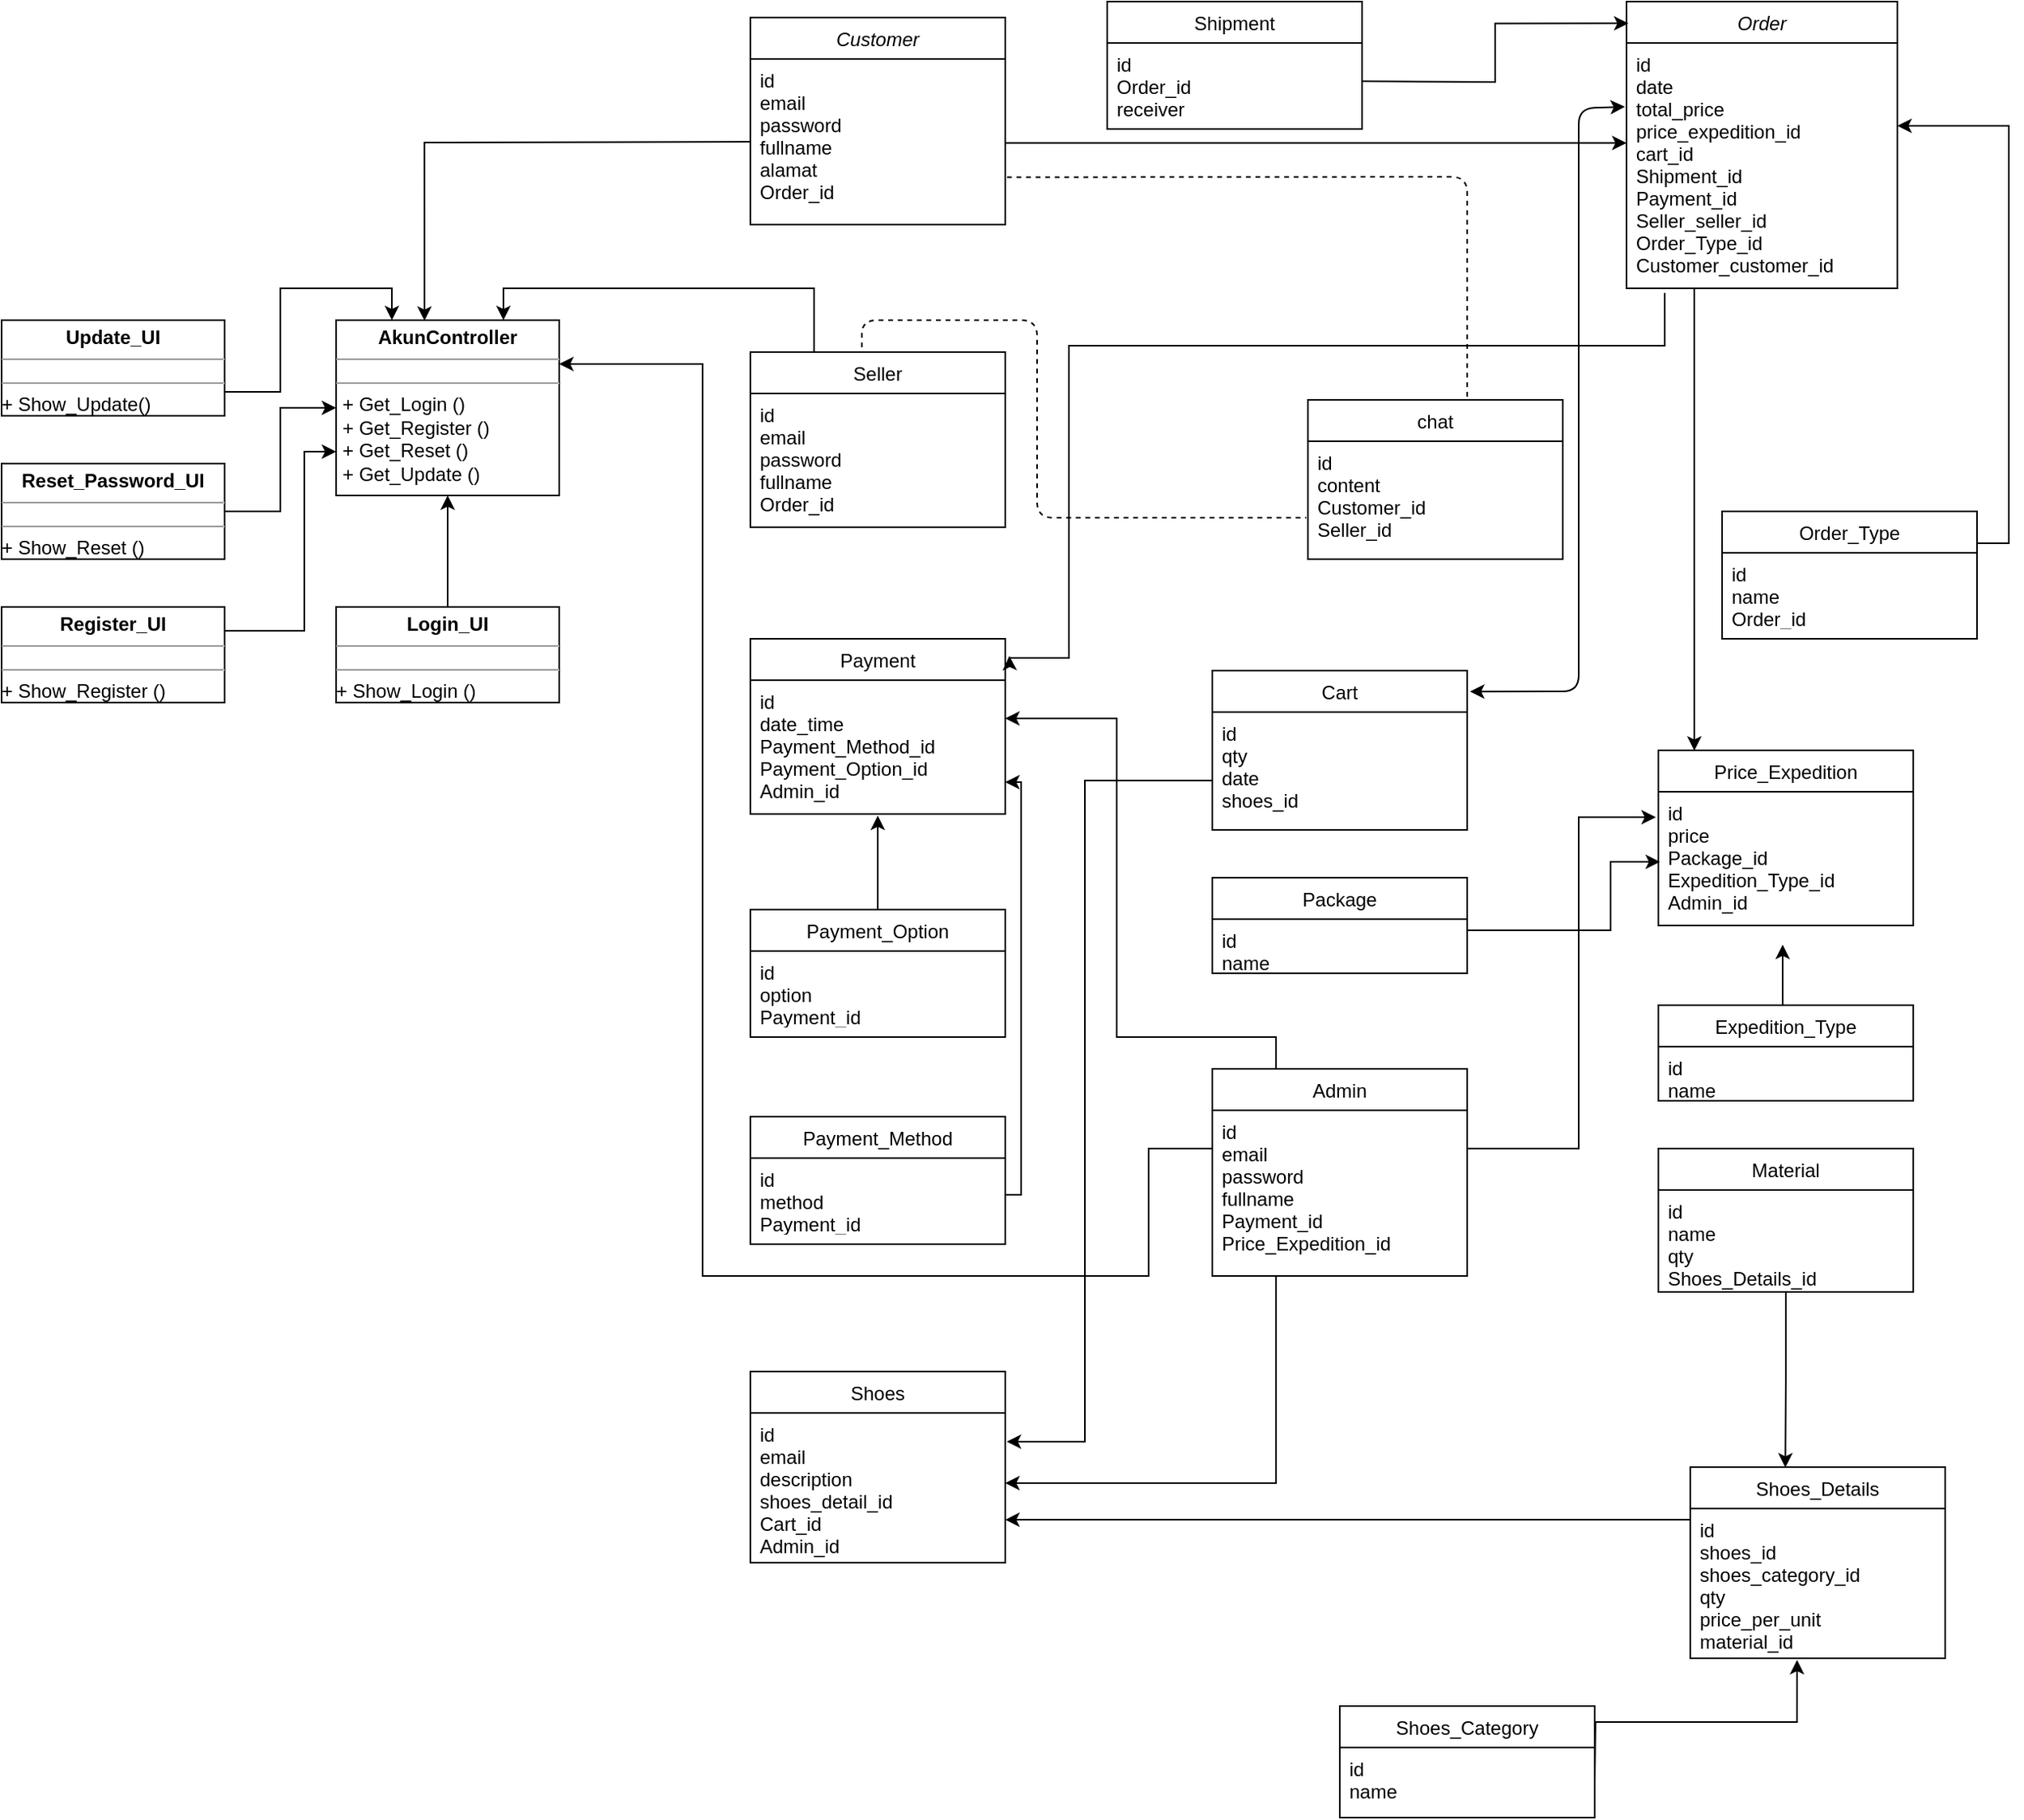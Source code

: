 <mxfile version="14.6.9" type="github">
  <diagram id="C5RBs43oDa-KdzZeNtuy" name="Page-1">
    <mxGraphModel dx="1524" dy="928" grid="1" gridSize="10" guides="1" tooltips="1" connect="1" arrows="1" fold="1" page="1" pageScale="1" pageWidth="827" pageHeight="1169" math="0" shadow="0">
      <root>
        <mxCell id="WIyWlLk6GJQsqaUBKTNV-0" />
        <mxCell id="WIyWlLk6GJQsqaUBKTNV-1" parent="WIyWlLk6GJQsqaUBKTNV-0" />
        <mxCell id="zkfFHV4jXpPFQw0GAbJ--0" value="Customer" style="swimlane;fontStyle=2;align=center;verticalAlign=top;childLayout=stackLayout;horizontal=1;startSize=26;horizontalStack=0;resizeParent=1;resizeLast=0;collapsible=1;marginBottom=0;rounded=0;shadow=0;strokeWidth=1;" parent="WIyWlLk6GJQsqaUBKTNV-1" vertex="1">
          <mxGeometry x="30" y="30" width="160" height="130" as="geometry">
            <mxRectangle x="220" y="120" width="160" height="26" as="alternateBounds" />
          </mxGeometry>
        </mxCell>
        <mxCell id="zkfFHV4jXpPFQw0GAbJ--1" value="id&#xa;email&#xa;password&#xa;fullname&#xa;alamat&#xa;Order_id" style="text;align=left;verticalAlign=top;spacingLeft=4;spacingRight=4;overflow=hidden;rotatable=0;points=[[0,0.5],[1,0.5]];portConstraint=eastwest;" parent="zkfFHV4jXpPFQw0GAbJ--0" vertex="1">
          <mxGeometry y="26" width="160" height="104" as="geometry" />
        </mxCell>
        <mxCell id="1R2MW2SFfJuGXuN4urj5-190" style="edgeStyle=orthogonalEdgeStyle;rounded=0;orthogonalLoop=1;jettySize=auto;html=1;exitX=0.25;exitY=0;exitDx=0;exitDy=0;entryX=0.75;entryY=0;entryDx=0;entryDy=0;" parent="WIyWlLk6GJQsqaUBKTNV-1" source="zkfFHV4jXpPFQw0GAbJ--6" target="1R2MW2SFfJuGXuN4urj5-183" edge="1">
          <mxGeometry relative="1" as="geometry" />
        </mxCell>
        <mxCell id="zkfFHV4jXpPFQw0GAbJ--6" value="Seller" style="swimlane;fontStyle=0;align=center;verticalAlign=top;childLayout=stackLayout;horizontal=1;startSize=26;horizontalStack=0;resizeParent=1;resizeLast=0;collapsible=1;marginBottom=0;rounded=0;shadow=0;strokeWidth=1;" parent="WIyWlLk6GJQsqaUBKTNV-1" vertex="1">
          <mxGeometry x="30" y="240" width="160" height="110" as="geometry">
            <mxRectangle x="30" y="240" width="160" height="26" as="alternateBounds" />
          </mxGeometry>
        </mxCell>
        <mxCell id="zkfFHV4jXpPFQw0GAbJ--7" value="id&#xa;email&#xa;password&#xa;fullname&#xa;Order_id" style="text;align=left;verticalAlign=top;spacingLeft=4;spacingRight=4;overflow=hidden;rotatable=0;points=[[0,0.5],[1,0.5]];portConstraint=eastwest;" parent="zkfFHV4jXpPFQw0GAbJ--6" vertex="1">
          <mxGeometry y="26" width="160" height="84" as="geometry" />
        </mxCell>
        <mxCell id="zkfFHV4jXpPFQw0GAbJ--13" value="chat" style="swimlane;fontStyle=0;align=center;verticalAlign=top;childLayout=stackLayout;horizontal=1;startSize=26;horizontalStack=0;resizeParent=1;resizeLast=0;collapsible=1;marginBottom=0;rounded=0;shadow=0;strokeWidth=1;" parent="WIyWlLk6GJQsqaUBKTNV-1" vertex="1">
          <mxGeometry x="380" y="270" width="160" height="100" as="geometry">
            <mxRectangle x="340" y="380" width="170" height="26" as="alternateBounds" />
          </mxGeometry>
        </mxCell>
        <mxCell id="zkfFHV4jXpPFQw0GAbJ--14" value="id&#xa;content&#xa;Customer_id&#xa;Seller_id" style="text;align=left;verticalAlign=top;spacingLeft=4;spacingRight=4;overflow=hidden;rotatable=0;points=[[0,0.5],[1,0.5]];portConstraint=eastwest;" parent="zkfFHV4jXpPFQw0GAbJ--13" vertex="1">
          <mxGeometry y="26" width="160" height="64" as="geometry" />
        </mxCell>
        <mxCell id="1R2MW2SFfJuGXuN4urj5-200" style="edgeStyle=orthogonalEdgeStyle;rounded=0;orthogonalLoop=1;jettySize=auto;html=1;exitX=0.25;exitY=1;exitDx=0;exitDy=0;entryX=0.141;entryY=0.002;entryDx=0;entryDy=0;entryPerimeter=0;" parent="WIyWlLk6GJQsqaUBKTNV-1" source="1R2MW2SFfJuGXuN4urj5-7" target="1R2MW2SFfJuGXuN4urj5-38" edge="1">
          <mxGeometry relative="1" as="geometry" />
        </mxCell>
        <mxCell id="1R2MW2SFfJuGXuN4urj5-7" value="Order" style="swimlane;fontStyle=2;align=center;verticalAlign=top;childLayout=stackLayout;horizontal=1;startSize=26;horizontalStack=0;resizeParent=1;resizeLast=0;collapsible=1;marginBottom=0;rounded=0;shadow=0;strokeWidth=1;" parent="WIyWlLk6GJQsqaUBKTNV-1" vertex="1">
          <mxGeometry x="580" y="20" width="170" height="180" as="geometry">
            <mxRectangle x="220" y="120" width="160" height="26" as="alternateBounds" />
          </mxGeometry>
        </mxCell>
        <mxCell id="1R2MW2SFfJuGXuN4urj5-8" value="id&#xa;date&#xa;total_price&#xa;price_expedition_id&#xa;cart_id&#xa;Shipment_id&#xa;Payment_id&#xa;Seller_seller_id&#xa;Order_Type_id&#xa;Customer_customer_id" style="text;align=left;verticalAlign=top;spacingLeft=4;spacingRight=4;overflow=hidden;rotatable=0;points=[[0,0.5],[1,0.5]];portConstraint=eastwest;" parent="1R2MW2SFfJuGXuN4urj5-7" vertex="1">
          <mxGeometry y="26" width="170" height="154" as="geometry" />
        </mxCell>
        <mxCell id="1R2MW2SFfJuGXuN4urj5-199" style="edgeStyle=orthogonalEdgeStyle;rounded=0;orthogonalLoop=1;jettySize=auto;html=1;exitX=1;exitY=0.25;exitDx=0;exitDy=0;entryX=1;entryY=0.5;entryDx=0;entryDy=0;" parent="WIyWlLk6GJQsqaUBKTNV-1" source="1R2MW2SFfJuGXuN4urj5-28" edge="1">
          <mxGeometry relative="1" as="geometry">
            <mxPoint x="750" y="98" as="targetPoint" />
            <Array as="points">
              <mxPoint x="820" y="360" />
              <mxPoint x="820" y="98" />
            </Array>
          </mxGeometry>
        </mxCell>
        <mxCell id="1R2MW2SFfJuGXuN4urj5-28" value="Order_Type" style="swimlane;fontStyle=0;align=center;verticalAlign=top;childLayout=stackLayout;horizontal=1;startSize=26;horizontalStack=0;resizeParent=1;resizeLast=0;collapsible=1;marginBottom=0;rounded=0;shadow=0;strokeWidth=1;" parent="WIyWlLk6GJQsqaUBKTNV-1" vertex="1">
          <mxGeometry x="640" y="340" width="160" height="80" as="geometry">
            <mxRectangle x="130" y="380" width="160" height="26" as="alternateBounds" />
          </mxGeometry>
        </mxCell>
        <mxCell id="1R2MW2SFfJuGXuN4urj5-29" value="id&#xa;name&#xa;Order_id" style="text;align=left;verticalAlign=top;spacingLeft=4;spacingRight=4;overflow=hidden;rotatable=0;points=[[0,0.5],[1,0.5]];portConstraint=eastwest;" parent="1R2MW2SFfJuGXuN4urj5-28" vertex="1">
          <mxGeometry y="26" width="160" height="44" as="geometry" />
        </mxCell>
        <mxCell id="1R2MW2SFfJuGXuN4urj5-212" style="edgeStyle=orthogonalEdgeStyle;rounded=0;orthogonalLoop=1;jettySize=auto;html=1;exitX=0.5;exitY=0;exitDx=0;exitDy=0;" parent="WIyWlLk6GJQsqaUBKTNV-1" source="1R2MW2SFfJuGXuN4urj5-34" edge="1">
          <mxGeometry relative="1" as="geometry">
            <mxPoint x="678" y="612" as="targetPoint" />
          </mxGeometry>
        </mxCell>
        <mxCell id="1R2MW2SFfJuGXuN4urj5-34" value="Expedition_Type" style="swimlane;fontStyle=0;align=center;verticalAlign=top;childLayout=stackLayout;horizontal=1;startSize=26;horizontalStack=0;resizeParent=1;resizeLast=0;collapsible=1;marginBottom=0;rounded=0;shadow=0;strokeWidth=1;" parent="WIyWlLk6GJQsqaUBKTNV-1" vertex="1">
          <mxGeometry x="600" y="650" width="160" height="60" as="geometry">
            <mxRectangle x="130" y="380" width="160" height="26" as="alternateBounds" />
          </mxGeometry>
        </mxCell>
        <mxCell id="1R2MW2SFfJuGXuN4urj5-35" value="id" style="text;align=left;verticalAlign=top;spacingLeft=4;spacingRight=4;overflow=hidden;rotatable=0;points=[[0,0.5],[1,0.5]];portConstraint=eastwest;" parent="1R2MW2SFfJuGXuN4urj5-34" vertex="1">
          <mxGeometry y="26" width="160" height="14" as="geometry" />
        </mxCell>
        <mxCell id="1R2MW2SFfJuGXuN4urj5-36" value="name" style="text;align=left;verticalAlign=top;spacingLeft=4;spacingRight=4;overflow=hidden;rotatable=0;points=[[0,0.5],[1,0.5]];portConstraint=eastwest;rounded=0;shadow=0;html=0;" parent="1R2MW2SFfJuGXuN4urj5-34" vertex="1">
          <mxGeometry y="40" width="160" height="20" as="geometry" />
        </mxCell>
        <mxCell id="1R2MW2SFfJuGXuN4urj5-38" value="Price_Expedition" style="swimlane;fontStyle=0;align=center;verticalAlign=top;childLayout=stackLayout;horizontal=1;startSize=26;horizontalStack=0;resizeParent=1;resizeLast=0;collapsible=1;marginBottom=0;rounded=0;shadow=0;strokeWidth=1;" parent="WIyWlLk6GJQsqaUBKTNV-1" vertex="1">
          <mxGeometry x="600" y="490" width="160" height="110" as="geometry">
            <mxRectangle x="130" y="380" width="160" height="26" as="alternateBounds" />
          </mxGeometry>
        </mxCell>
        <mxCell id="1R2MW2SFfJuGXuN4urj5-39" value="id&#xa;price&#xa;Package_id&#xa;Expedition_Type_id&#xa;Admin_id" style="text;align=left;verticalAlign=top;spacingLeft=4;spacingRight=4;overflow=hidden;rotatable=0;points=[[0,0.5],[1,0.5]];portConstraint=eastwest;" parent="1R2MW2SFfJuGXuN4urj5-38" vertex="1">
          <mxGeometry y="26" width="160" height="74" as="geometry" />
        </mxCell>
        <mxCell id="1R2MW2SFfJuGXuN4urj5-47" value="Cart" style="swimlane;fontStyle=0;align=center;verticalAlign=top;childLayout=stackLayout;horizontal=1;startSize=26;horizontalStack=0;resizeParent=1;resizeLast=0;collapsible=1;marginBottom=0;rounded=0;shadow=0;strokeWidth=1;" parent="WIyWlLk6GJQsqaUBKTNV-1" vertex="1">
          <mxGeometry x="320" y="440" width="160" height="100" as="geometry">
            <mxRectangle x="340" y="380" width="170" height="26" as="alternateBounds" />
          </mxGeometry>
        </mxCell>
        <mxCell id="1R2MW2SFfJuGXuN4urj5-48" value="id&#xa;qty&#xa;date&#xa;shoes_id" style="text;align=left;verticalAlign=top;spacingLeft=4;spacingRight=4;overflow=hidden;rotatable=0;points=[[0,0.5],[1,0.5]];portConstraint=eastwest;" parent="1R2MW2SFfJuGXuN4urj5-47" vertex="1">
          <mxGeometry y="26" width="160" height="74" as="geometry" />
        </mxCell>
        <mxCell id="1R2MW2SFfJuGXuN4urj5-52" value="Payment" style="swimlane;fontStyle=0;align=center;verticalAlign=top;childLayout=stackLayout;horizontal=1;startSize=26;horizontalStack=0;resizeParent=1;resizeLast=0;collapsible=1;marginBottom=0;rounded=0;shadow=0;strokeWidth=1;" parent="WIyWlLk6GJQsqaUBKTNV-1" vertex="1">
          <mxGeometry x="30" y="420" width="160" height="110" as="geometry">
            <mxRectangle x="130" y="380" width="160" height="26" as="alternateBounds" />
          </mxGeometry>
        </mxCell>
        <mxCell id="1R2MW2SFfJuGXuN4urj5-53" value="id&#xa;date_time&#xa;Payment_Method_id&#xa;Payment_Option_id&#xa;Admin_id" style="text;align=left;verticalAlign=top;spacingLeft=4;spacingRight=4;overflow=hidden;rotatable=0;points=[[0,0.5],[1,0.5]];portConstraint=eastwest;" parent="1R2MW2SFfJuGXuN4urj5-52" vertex="1">
          <mxGeometry y="26" width="160" height="84" as="geometry" />
        </mxCell>
        <mxCell id="1R2MW2SFfJuGXuN4urj5-214" style="edgeStyle=orthogonalEdgeStyle;rounded=0;orthogonalLoop=1;jettySize=auto;html=1;exitX=0.5;exitY=0;exitDx=0;exitDy=0;entryX=0.5;entryY=1.012;entryDx=0;entryDy=0;entryPerimeter=0;" parent="WIyWlLk6GJQsqaUBKTNV-1" source="1R2MW2SFfJuGXuN4urj5-58" target="1R2MW2SFfJuGXuN4urj5-53" edge="1">
          <mxGeometry relative="1" as="geometry" />
        </mxCell>
        <mxCell id="1R2MW2SFfJuGXuN4urj5-58" value="Payment_Option" style="swimlane;fontStyle=0;align=center;verticalAlign=top;childLayout=stackLayout;horizontal=1;startSize=26;horizontalStack=0;resizeParent=1;resizeLast=0;collapsible=1;marginBottom=0;rounded=0;shadow=0;strokeWidth=1;" parent="WIyWlLk6GJQsqaUBKTNV-1" vertex="1">
          <mxGeometry x="30" y="590" width="160" height="80" as="geometry">
            <mxRectangle x="340" y="380" width="170" height="26" as="alternateBounds" />
          </mxGeometry>
        </mxCell>
        <mxCell id="1R2MW2SFfJuGXuN4urj5-59" value="id&#xa;option&#xa;Payment_id" style="text;align=left;verticalAlign=top;spacingLeft=4;spacingRight=4;overflow=hidden;rotatable=0;points=[[0,0.5],[1,0.5]];portConstraint=eastwest;" parent="1R2MW2SFfJuGXuN4urj5-58" vertex="1">
          <mxGeometry y="26" width="160" height="44" as="geometry" />
        </mxCell>
        <mxCell id="1R2MW2SFfJuGXuN4urj5-63" value="Package" style="swimlane;fontStyle=0;align=center;verticalAlign=top;childLayout=stackLayout;horizontal=1;startSize=26;horizontalStack=0;resizeParent=1;resizeLast=0;collapsible=1;marginBottom=0;rounded=0;shadow=0;strokeWidth=1;" parent="WIyWlLk6GJQsqaUBKTNV-1" vertex="1">
          <mxGeometry x="320" y="570" width="160" height="60" as="geometry">
            <mxRectangle x="130" y="380" width="160" height="26" as="alternateBounds" />
          </mxGeometry>
        </mxCell>
        <mxCell id="1R2MW2SFfJuGXuN4urj5-64" value="id" style="text;align=left;verticalAlign=top;spacingLeft=4;spacingRight=4;overflow=hidden;rotatable=0;points=[[0,0.5],[1,0.5]];portConstraint=eastwest;" parent="1R2MW2SFfJuGXuN4urj5-63" vertex="1">
          <mxGeometry y="26" width="160" height="14" as="geometry" />
        </mxCell>
        <mxCell id="1R2MW2SFfJuGXuN4urj5-65" value="name" style="text;align=left;verticalAlign=top;spacingLeft=4;spacingRight=4;overflow=hidden;rotatable=0;points=[[0,0.5],[1,0.5]];portConstraint=eastwest;rounded=0;shadow=0;html=0;" parent="1R2MW2SFfJuGXuN4urj5-63" vertex="1">
          <mxGeometry y="40" width="160" height="20" as="geometry" />
        </mxCell>
        <mxCell id="1R2MW2SFfJuGXuN4urj5-66" value="Payment_Method" style="swimlane;fontStyle=0;align=center;verticalAlign=top;childLayout=stackLayout;horizontal=1;startSize=26;horizontalStack=0;resizeParent=1;resizeLast=0;collapsible=1;marginBottom=0;rounded=0;shadow=0;strokeWidth=1;" parent="WIyWlLk6GJQsqaUBKTNV-1" vertex="1">
          <mxGeometry x="30" y="720" width="160" height="80" as="geometry">
            <mxRectangle x="340" y="380" width="170" height="26" as="alternateBounds" />
          </mxGeometry>
        </mxCell>
        <mxCell id="1R2MW2SFfJuGXuN4urj5-67" value="id&#xa;method&#xa;Payment_id" style="text;align=left;verticalAlign=top;spacingLeft=4;spacingRight=4;overflow=hidden;rotatable=0;points=[[0,0.5],[1,0.5]];portConstraint=eastwest;" parent="1R2MW2SFfJuGXuN4urj5-66" vertex="1">
          <mxGeometry y="26" width="160" height="44" as="geometry" />
        </mxCell>
        <mxCell id="1R2MW2SFfJuGXuN4urj5-202" style="edgeStyle=orthogonalEdgeStyle;rounded=0;orthogonalLoop=1;jettySize=auto;html=1;exitX=0.25;exitY=0;exitDx=0;exitDy=0;entryX=1;entryY=0.5;entryDx=0;entryDy=0;" parent="WIyWlLk6GJQsqaUBKTNV-1" source="1R2MW2SFfJuGXuN4urj5-70" edge="1">
          <mxGeometry relative="1" as="geometry">
            <mxPoint x="190" y="470" as="targetPoint" />
            <Array as="points">
              <mxPoint x="360" y="670" />
              <mxPoint x="260" y="670" />
              <mxPoint x="260" y="470" />
            </Array>
          </mxGeometry>
        </mxCell>
        <mxCell id="1R2MW2SFfJuGXuN4urj5-206" style="edgeStyle=orthogonalEdgeStyle;rounded=0;orthogonalLoop=1;jettySize=auto;html=1;exitX=0.25;exitY=1;exitDx=0;exitDy=0;entryX=1;entryY=0.5;entryDx=0;entryDy=0;" parent="WIyWlLk6GJQsqaUBKTNV-1" source="1R2MW2SFfJuGXuN4urj5-70" edge="1">
          <mxGeometry relative="1" as="geometry">
            <mxPoint x="190" y="950" as="targetPoint" />
            <Array as="points">
              <mxPoint x="360" y="950" />
            </Array>
          </mxGeometry>
        </mxCell>
        <mxCell id="1R2MW2SFfJuGXuN4urj5-70" value="Admin" style="swimlane;fontStyle=0;align=center;verticalAlign=top;childLayout=stackLayout;horizontal=1;startSize=26;horizontalStack=0;resizeParent=1;resizeLast=0;collapsible=1;marginBottom=0;rounded=0;shadow=0;strokeWidth=1;" parent="WIyWlLk6GJQsqaUBKTNV-1" vertex="1">
          <mxGeometry x="320" y="690" width="160" height="130" as="geometry">
            <mxRectangle x="130" y="380" width="160" height="26" as="alternateBounds" />
          </mxGeometry>
        </mxCell>
        <mxCell id="1R2MW2SFfJuGXuN4urj5-71" value="id&#xa;email&#xa;password&#xa;fullname&#xa;Payment_id&#xa;Price_Expedition_id" style="text;align=left;verticalAlign=top;spacingLeft=4;spacingRight=4;overflow=hidden;rotatable=0;points=[[0,0.5],[1,0.5]];portConstraint=eastwest;" parent="1R2MW2SFfJuGXuN4urj5-70" vertex="1">
          <mxGeometry y="26" width="160" height="94" as="geometry" />
        </mxCell>
        <mxCell id="1R2MW2SFfJuGXuN4urj5-208" style="edgeStyle=orthogonalEdgeStyle;rounded=0;orthogonalLoop=1;jettySize=auto;html=1;exitX=0.5;exitY=1;exitDx=0;exitDy=0;entryX=0.373;entryY=0.002;entryDx=0;entryDy=0;entryPerimeter=0;" parent="WIyWlLk6GJQsqaUBKTNV-1" source="1R2MW2SFfJuGXuN4urj5-77" target="1R2MW2SFfJuGXuN4urj5-83" edge="1">
          <mxGeometry relative="1" as="geometry" />
        </mxCell>
        <mxCell id="1R2MW2SFfJuGXuN4urj5-77" value="Material" style="swimlane;fontStyle=0;align=center;verticalAlign=top;childLayout=stackLayout;horizontal=1;startSize=26;horizontalStack=0;resizeParent=1;resizeLast=0;collapsible=1;marginBottom=0;rounded=0;shadow=0;strokeWidth=1;" parent="WIyWlLk6GJQsqaUBKTNV-1" vertex="1">
          <mxGeometry x="600" y="740" width="160" height="90" as="geometry">
            <mxRectangle x="130" y="380" width="160" height="26" as="alternateBounds" />
          </mxGeometry>
        </mxCell>
        <mxCell id="1R2MW2SFfJuGXuN4urj5-78" value="id&#xa;name&#xa;qty&#xa;Shoes_Details_id" style="text;align=left;verticalAlign=top;spacingLeft=4;spacingRight=4;overflow=hidden;rotatable=0;points=[[0,0.5],[1,0.5]];portConstraint=eastwest;" parent="1R2MW2SFfJuGXuN4urj5-77" vertex="1">
          <mxGeometry y="26" width="160" height="64" as="geometry" />
        </mxCell>
        <mxCell id="1R2MW2SFfJuGXuN4urj5-83" value="Shoes_Details" style="swimlane;fontStyle=0;align=center;verticalAlign=top;childLayout=stackLayout;horizontal=1;startSize=26;horizontalStack=0;resizeParent=1;resizeLast=0;collapsible=1;marginBottom=0;rounded=0;shadow=0;strokeWidth=1;" parent="WIyWlLk6GJQsqaUBKTNV-1" vertex="1">
          <mxGeometry x="620" y="940" width="160" height="120" as="geometry">
            <mxRectangle x="130" y="380" width="160" height="26" as="alternateBounds" />
          </mxGeometry>
        </mxCell>
        <mxCell id="1R2MW2SFfJuGXuN4urj5-84" value="id&#xa;shoes_id&#xa;shoes_category_id&#xa;qty&#xa;price_per_unit&#xa;material_id" style="text;align=left;verticalAlign=top;spacingLeft=4;spacingRight=4;overflow=hidden;rotatable=0;points=[[0,0.5],[1,0.5]];portConstraint=eastwest;" parent="1R2MW2SFfJuGXuN4urj5-83" vertex="1">
          <mxGeometry y="26" width="160" height="94" as="geometry" />
        </mxCell>
        <mxCell id="1R2MW2SFfJuGXuN4urj5-90" value="Shoes_Category" style="swimlane;fontStyle=0;align=center;verticalAlign=top;childLayout=stackLayout;horizontal=1;startSize=26;horizontalStack=0;resizeParent=1;resizeLast=0;collapsible=1;marginBottom=0;rounded=0;shadow=0;strokeWidth=1;" parent="WIyWlLk6GJQsqaUBKTNV-1" vertex="1">
          <mxGeometry x="400" y="1090" width="160" height="70" as="geometry">
            <mxRectangle x="130" y="380" width="160" height="26" as="alternateBounds" />
          </mxGeometry>
        </mxCell>
        <mxCell id="1R2MW2SFfJuGXuN4urj5-91" value="id&#xa;name" style="text;align=left;verticalAlign=top;spacingLeft=4;spacingRight=4;overflow=hidden;rotatable=0;points=[[0,0.5],[1,0.5]];portConstraint=eastwest;" parent="1R2MW2SFfJuGXuN4urj5-90" vertex="1">
          <mxGeometry y="26" width="160" height="34" as="geometry" />
        </mxCell>
        <mxCell id="1R2MW2SFfJuGXuN4urj5-93" value="Shoes" style="swimlane;fontStyle=0;align=center;verticalAlign=top;childLayout=stackLayout;horizontal=1;startSize=26;horizontalStack=0;resizeParent=1;resizeLast=0;collapsible=1;marginBottom=0;rounded=0;shadow=0;strokeWidth=1;" parent="WIyWlLk6GJQsqaUBKTNV-1" vertex="1">
          <mxGeometry x="30" y="880" width="160" height="120" as="geometry">
            <mxRectangle x="130" y="380" width="160" height="26" as="alternateBounds" />
          </mxGeometry>
        </mxCell>
        <mxCell id="1R2MW2SFfJuGXuN4urj5-94" value="id&#xa;email&#xa;description&#xa;shoes_detail_id&#xa;Cart_id&#xa;Admin_id" style="text;align=left;verticalAlign=top;spacingLeft=4;spacingRight=4;overflow=hidden;rotatable=0;points=[[0,0.5],[1,0.5]];portConstraint=eastwest;" parent="1R2MW2SFfJuGXuN4urj5-93" vertex="1">
          <mxGeometry y="26" width="160" height="94" as="geometry" />
        </mxCell>
        <mxCell id="1R2MW2SFfJuGXuN4urj5-103" value="" style="endArrow=none;dashed=1;html=1;entryX=0.625;entryY=-0.02;entryDx=0;entryDy=0;exitX=1.007;exitY=0.714;exitDx=0;exitDy=0;entryPerimeter=0;exitPerimeter=0;" parent="WIyWlLk6GJQsqaUBKTNV-1" source="zkfFHV4jXpPFQw0GAbJ--1" target="zkfFHV4jXpPFQw0GAbJ--13" edge="1">
          <mxGeometry width="50" height="50" relative="1" as="geometry">
            <mxPoint x="190.0" y="150" as="sourcePoint" />
            <mxPoint x="360" y="150" as="targetPoint" />
            <Array as="points">
              <mxPoint x="480" y="130" />
            </Array>
          </mxGeometry>
        </mxCell>
        <mxCell id="1R2MW2SFfJuGXuN4urj5-127" value="" style="endArrow=classic;startArrow=classic;html=1;entryX=-0.006;entryY=0.909;entryDx=0;entryDy=0;entryPerimeter=0;exitX=1.011;exitY=0.131;exitDx=0;exitDy=0;exitPerimeter=0;" parent="WIyWlLk6GJQsqaUBKTNV-1" source="1R2MW2SFfJuGXuN4urj5-47" edge="1">
          <mxGeometry width="50" height="50" relative="1" as="geometry">
            <mxPoint x="340" y="710" as="sourcePoint" />
            <mxPoint x="578.98" y="85.998" as="targetPoint" />
            <Array as="points">
              <mxPoint x="550" y="453" />
              <mxPoint x="550" y="87" />
            </Array>
          </mxGeometry>
        </mxCell>
        <mxCell id="1R2MW2SFfJuGXuN4urj5-147" value="Shipment" style="swimlane;fontStyle=0;align=center;verticalAlign=top;childLayout=stackLayout;horizontal=1;startSize=26;horizontalStack=0;resizeParent=1;resizeLast=0;collapsible=1;marginBottom=0;rounded=0;shadow=0;strokeWidth=1;" parent="WIyWlLk6GJQsqaUBKTNV-1" vertex="1">
          <mxGeometry x="254" y="20" width="160" height="80" as="geometry">
            <mxRectangle x="130" y="380" width="160" height="26" as="alternateBounds" />
          </mxGeometry>
        </mxCell>
        <mxCell id="1R2MW2SFfJuGXuN4urj5-148" value="id&#xa;Order_id&#xa;receiver" style="text;align=left;verticalAlign=top;spacingLeft=4;spacingRight=4;overflow=hidden;rotatable=0;points=[[0,0.5],[1,0.5]];portConstraint=eastwest;" parent="1R2MW2SFfJuGXuN4urj5-147" vertex="1">
          <mxGeometry y="26" width="160" height="54" as="geometry" />
        </mxCell>
        <mxCell id="1R2MW2SFfJuGXuN4urj5-160" value="" style="endArrow=none;dashed=1;html=1;entryX=-0.006;entryY=0.75;entryDx=0;entryDy=0;entryPerimeter=0;" parent="WIyWlLk6GJQsqaUBKTNV-1" target="zkfFHV4jXpPFQw0GAbJ--14" edge="1">
          <mxGeometry width="50" height="50" relative="1" as="geometry">
            <mxPoint x="100" y="237" as="sourcePoint" />
            <mxPoint x="376.96" y="370.664" as="targetPoint" />
            <Array as="points">
              <mxPoint x="100" y="220" />
              <mxPoint x="210" y="220" />
              <mxPoint x="210" y="344" />
            </Array>
          </mxGeometry>
        </mxCell>
        <mxCell id="1R2MW2SFfJuGXuN4urj5-188" style="edgeStyle=orthogonalEdgeStyle;rounded=0;orthogonalLoop=1;jettySize=auto;html=1;exitX=0.5;exitY=0;exitDx=0;exitDy=0;" parent="WIyWlLk6GJQsqaUBKTNV-1" source="1R2MW2SFfJuGXuN4urj5-176" target="1R2MW2SFfJuGXuN4urj5-183" edge="1">
          <mxGeometry relative="1" as="geometry" />
        </mxCell>
        <mxCell id="1R2MW2SFfJuGXuN4urj5-176" value="&lt;p style=&quot;margin: 0px ; margin-top: 4px ; text-align: center&quot;&gt;&lt;b&gt;Login_UI&lt;/b&gt;&lt;/p&gt;&lt;hr size=&quot;1&quot;&gt;&lt;div style=&quot;height: 2px&quot;&gt;&lt;/div&gt;&lt;hr size=&quot;1&quot;&gt;&lt;div style=&quot;height: 2px&quot;&gt;+ Show_Login ()&lt;/div&gt;" style="verticalAlign=top;align=left;overflow=fill;fontSize=12;fontFamily=Helvetica;html=1;" parent="WIyWlLk6GJQsqaUBKTNV-1" vertex="1">
          <mxGeometry x="-230" y="400" width="140" height="60" as="geometry" />
        </mxCell>
        <mxCell id="1R2MW2SFfJuGXuN4urj5-187" style="edgeStyle=orthogonalEdgeStyle;rounded=0;orthogonalLoop=1;jettySize=auto;html=1;exitX=1;exitY=0.25;exitDx=0;exitDy=0;entryX=0;entryY=0.75;entryDx=0;entryDy=0;" parent="WIyWlLk6GJQsqaUBKTNV-1" source="1R2MW2SFfJuGXuN4urj5-178" target="1R2MW2SFfJuGXuN4urj5-183" edge="1">
          <mxGeometry relative="1" as="geometry">
            <Array as="points">
              <mxPoint x="-250" y="415" />
              <mxPoint x="-250" y="303" />
            </Array>
          </mxGeometry>
        </mxCell>
        <mxCell id="1R2MW2SFfJuGXuN4urj5-178" value="&lt;p style=&quot;margin: 0px ; margin-top: 4px ; text-align: center&quot;&gt;&lt;b&gt;Register_UI&lt;/b&gt;&lt;/p&gt;&lt;hr size=&quot;1&quot;&gt;&lt;div style=&quot;height: 2px&quot;&gt;&lt;/div&gt;&lt;hr size=&quot;1&quot;&gt;&lt;div style=&quot;height: 2px&quot;&gt;+ Show_Register ()&lt;/div&gt;" style="verticalAlign=top;align=left;overflow=fill;fontSize=12;fontFamily=Helvetica;html=1;" parent="WIyWlLk6GJQsqaUBKTNV-1" vertex="1">
          <mxGeometry x="-440" y="400" width="140" height="60" as="geometry" />
        </mxCell>
        <mxCell id="1R2MW2SFfJuGXuN4urj5-185" value="" style="edgeStyle=orthogonalEdgeStyle;rounded=0;orthogonalLoop=1;jettySize=auto;html=1;" parent="WIyWlLk6GJQsqaUBKTNV-1" source="1R2MW2SFfJuGXuN4urj5-179" target="1R2MW2SFfJuGXuN4urj5-183" edge="1">
          <mxGeometry relative="1" as="geometry" />
        </mxCell>
        <mxCell id="1R2MW2SFfJuGXuN4urj5-179" value="&lt;p style=&quot;margin: 0px ; margin-top: 4px ; text-align: center&quot;&gt;&lt;b&gt;Reset_Password_UI&lt;/b&gt;&lt;/p&gt;&lt;hr size=&quot;1&quot;&gt;&lt;div style=&quot;height: 2px&quot;&gt;&lt;/div&gt;&lt;hr size=&quot;1&quot;&gt;&lt;div style=&quot;height: 2px&quot;&gt;+ Show_Reset ()&lt;/div&gt;" style="verticalAlign=top;align=left;overflow=fill;fontSize=12;fontFamily=Helvetica;html=1;" parent="WIyWlLk6GJQsqaUBKTNV-1" vertex="1">
          <mxGeometry x="-440" y="310" width="140" height="60" as="geometry" />
        </mxCell>
        <mxCell id="1R2MW2SFfJuGXuN4urj5-184" style="edgeStyle=orthogonalEdgeStyle;rounded=0;orthogonalLoop=1;jettySize=auto;html=1;exitX=1;exitY=0.75;exitDx=0;exitDy=0;entryX=0.25;entryY=0;entryDx=0;entryDy=0;" parent="WIyWlLk6GJQsqaUBKTNV-1" source="1R2MW2SFfJuGXuN4urj5-180" target="1R2MW2SFfJuGXuN4urj5-183" edge="1">
          <mxGeometry relative="1" as="geometry" />
        </mxCell>
        <mxCell id="1R2MW2SFfJuGXuN4urj5-180" value="&lt;p style=&quot;margin: 0px ; margin-top: 4px ; text-align: center&quot;&gt;&lt;b&gt;Update_UI&lt;/b&gt;&lt;/p&gt;&lt;hr size=&quot;1&quot;&gt;&lt;div style=&quot;height: 2px&quot;&gt;&lt;/div&gt;&lt;hr size=&quot;1&quot;&gt;&lt;div style=&quot;height: 2px&quot;&gt;+ Show_Update()&lt;/div&gt;" style="verticalAlign=top;align=left;overflow=fill;fontSize=12;fontFamily=Helvetica;html=1;" parent="WIyWlLk6GJQsqaUBKTNV-1" vertex="1">
          <mxGeometry x="-440" y="220" width="140" height="60" as="geometry" />
        </mxCell>
        <mxCell id="1R2MW2SFfJuGXuN4urj5-183" value="&lt;p style=&quot;margin: 0px ; margin-top: 4px ; text-align: center&quot;&gt;&lt;b&gt;AkunController&lt;/b&gt;&lt;/p&gt;&lt;hr size=&quot;1&quot;&gt;&lt;div style=&quot;height: 2px&quot;&gt;&lt;/div&gt;&lt;hr size=&quot;1&quot;&gt;&lt;div style=&quot;height: 2px&quot;&gt;&lt;p style=&quot;margin: 4px 0px 0px ; text-align: center&quot;&gt;&lt;/p&gt;&lt;p style=&quot;margin: 0px 0px 0px 4px&quot;&gt;&lt;/p&gt;&lt;p style=&quot;margin: 0px 0px 0px 4px&quot;&gt;+ Get_Login ()&lt;/p&gt;&lt;p style=&quot;margin: 0px 0px 0px 4px&quot;&gt;+ Get_Register ()&lt;/p&gt;&lt;p style=&quot;margin: 0px 0px 0px 4px&quot;&gt;+ Get_Reset ()&lt;/p&gt;&lt;p style=&quot;margin: 0px 0px 0px 4px&quot;&gt;+ Get_Update ()&lt;/p&gt;&lt;/div&gt;" style="verticalAlign=top;align=left;overflow=fill;fontSize=12;fontFamily=Helvetica;html=1;" parent="WIyWlLk6GJQsqaUBKTNV-1" vertex="1">
          <mxGeometry x="-230" y="220" width="140" height="110" as="geometry" />
        </mxCell>
        <mxCell id="1R2MW2SFfJuGXuN4urj5-189" style="edgeStyle=orthogonalEdgeStyle;rounded=0;orthogonalLoop=1;jettySize=auto;html=1;exitX=0;exitY=0.5;exitDx=0;exitDy=0;entryX=0.396;entryY=0.003;entryDx=0;entryDy=0;entryPerimeter=0;" parent="WIyWlLk6GJQsqaUBKTNV-1" target="1R2MW2SFfJuGXuN4urj5-183" edge="1">
          <mxGeometry relative="1" as="geometry">
            <mxPoint x="30.0" y="108" as="sourcePoint" />
          </mxGeometry>
        </mxCell>
        <mxCell id="1R2MW2SFfJuGXuN4urj5-191" style="edgeStyle=orthogonalEdgeStyle;rounded=0;orthogonalLoop=1;jettySize=auto;html=1;exitX=0;exitY=0.5;exitDx=0;exitDy=0;entryX=1;entryY=0.25;entryDx=0;entryDy=0;" parent="WIyWlLk6GJQsqaUBKTNV-1" target="1R2MW2SFfJuGXuN4urj5-183" edge="1">
          <mxGeometry relative="1" as="geometry">
            <mxPoint x="320" y="740" as="sourcePoint" />
            <Array as="points">
              <mxPoint x="280" y="740" />
              <mxPoint x="280" y="820" />
              <mxPoint y="820" />
              <mxPoint y="248" />
            </Array>
          </mxGeometry>
        </mxCell>
        <mxCell id="1R2MW2SFfJuGXuN4urj5-193" style="edgeStyle=orthogonalEdgeStyle;rounded=0;orthogonalLoop=1;jettySize=auto;html=1;exitX=1;exitY=0.5;exitDx=0;exitDy=0;entryX=0.007;entryY=0.076;entryDx=0;entryDy=0;entryPerimeter=0;" parent="WIyWlLk6GJQsqaUBKTNV-1" target="1R2MW2SFfJuGXuN4urj5-7" edge="1">
          <mxGeometry relative="1" as="geometry">
            <mxPoint x="414" y="70" as="sourcePoint" />
          </mxGeometry>
        </mxCell>
        <mxCell id="1R2MW2SFfJuGXuN4urj5-197" style="edgeStyle=orthogonalEdgeStyle;rounded=0;orthogonalLoop=1;jettySize=auto;html=1;entryX=0;entryY=0.5;entryDx=0;entryDy=0;" parent="WIyWlLk6GJQsqaUBKTNV-1" edge="1">
          <mxGeometry relative="1" as="geometry">
            <mxPoint x="580" y="108.75" as="targetPoint" />
            <mxPoint x="190" y="108.75" as="sourcePoint" />
          </mxGeometry>
        </mxCell>
        <mxCell id="1R2MW2SFfJuGXuN4urj5-201" style="edgeStyle=orthogonalEdgeStyle;rounded=0;orthogonalLoop=1;jettySize=auto;html=1;exitX=0.141;exitY=1.019;exitDx=0;exitDy=0;entryX=1.016;entryY=0.098;entryDx=0;entryDy=0;entryPerimeter=0;exitPerimeter=0;" parent="WIyWlLk6GJQsqaUBKTNV-1" source="1R2MW2SFfJuGXuN4urj5-8" target="1R2MW2SFfJuGXuN4urj5-52" edge="1">
          <mxGeometry relative="1" as="geometry">
            <mxPoint x="580" y="236" as="sourcePoint" />
            <Array as="points">
              <mxPoint x="604" y="236" />
              <mxPoint x="230" y="236" />
              <mxPoint x="230" y="432" />
            </Array>
          </mxGeometry>
        </mxCell>
        <mxCell id="1R2MW2SFfJuGXuN4urj5-203" style="edgeStyle=orthogonalEdgeStyle;rounded=0;orthogonalLoop=1;jettySize=auto;html=1;exitX=1;exitY=0.5;exitDx=0;exitDy=0;" parent="WIyWlLk6GJQsqaUBKTNV-1" edge="1">
          <mxGeometry relative="1" as="geometry">
            <mxPoint x="190" y="769" as="sourcePoint" />
            <mxPoint x="190" y="510" as="targetPoint" />
            <Array as="points">
              <mxPoint x="200" y="769" />
              <mxPoint x="200" y="510" />
            </Array>
          </mxGeometry>
        </mxCell>
        <mxCell id="1R2MW2SFfJuGXuN4urj5-209" style="edgeStyle=orthogonalEdgeStyle;rounded=0;orthogonalLoop=1;jettySize=auto;html=1;exitX=1;exitY=0.5;exitDx=0;exitDy=0;entryX=0.419;entryY=1.011;entryDx=0;entryDy=0;entryPerimeter=0;" parent="WIyWlLk6GJQsqaUBKTNV-1" target="1R2MW2SFfJuGXuN4urj5-84" edge="1">
          <mxGeometry relative="1" as="geometry">
            <mxPoint x="560" y="1140" as="sourcePoint" />
            <mxPoint x="688.32" y="1080.28" as="targetPoint" />
          </mxGeometry>
        </mxCell>
        <mxCell id="1R2MW2SFfJuGXuN4urj5-210" style="edgeStyle=orthogonalEdgeStyle;rounded=0;orthogonalLoop=1;jettySize=auto;html=1;exitX=1;exitY=0.5;exitDx=0;exitDy=0;entryX=-0.01;entryY=0.1;entryDx=0;entryDy=0;entryPerimeter=0;" parent="WIyWlLk6GJQsqaUBKTNV-1" edge="1">
          <mxGeometry relative="1" as="geometry">
            <mxPoint x="480" y="740" as="sourcePoint" />
            <mxPoint x="598.4" y="532" as="targetPoint" />
            <Array as="points">
              <mxPoint x="550" y="740" />
              <mxPoint x="550" y="532" />
            </Array>
          </mxGeometry>
        </mxCell>
        <mxCell id="1R2MW2SFfJuGXuN4urj5-211" style="edgeStyle=orthogonalEdgeStyle;rounded=0;orthogonalLoop=1;jettySize=auto;html=1;exitX=1;exitY=0.5;exitDx=0;exitDy=0;" parent="WIyWlLk6GJQsqaUBKTNV-1" source="1R2MW2SFfJuGXuN4urj5-64" edge="1">
          <mxGeometry relative="1" as="geometry">
            <mxPoint x="601" y="560" as="targetPoint" />
            <Array as="points">
              <mxPoint x="570" y="603" />
              <mxPoint x="570" y="560" />
              <mxPoint x="601" y="560" />
            </Array>
          </mxGeometry>
        </mxCell>
        <mxCell id="1R2MW2SFfJuGXuN4urj5-215" style="edgeStyle=orthogonalEdgeStyle;rounded=0;orthogonalLoop=1;jettySize=auto;html=1;entryX=1;entryY=0.713;entryDx=0;entryDy=0;entryPerimeter=0;" parent="WIyWlLk6GJQsqaUBKTNV-1" target="1R2MW2SFfJuGXuN4urj5-94" edge="1">
          <mxGeometry relative="1" as="geometry">
            <mxPoint x="620" y="973" as="sourcePoint" />
            <Array as="points">
              <mxPoint x="620" y="973" />
            </Array>
          </mxGeometry>
        </mxCell>
        <mxCell id="1R2MW2SFfJuGXuN4urj5-216" style="edgeStyle=orthogonalEdgeStyle;rounded=0;orthogonalLoop=1;jettySize=auto;html=1;exitX=0;exitY=0.5;exitDx=0;exitDy=0;entryX=1.006;entryY=0.191;entryDx=0;entryDy=0;entryPerimeter=0;" parent="WIyWlLk6GJQsqaUBKTNV-1" target="1R2MW2SFfJuGXuN4urj5-94" edge="1">
          <mxGeometry relative="1" as="geometry">
            <mxPoint x="320" y="509" as="sourcePoint" />
            <Array as="points">
              <mxPoint x="240" y="509" />
              <mxPoint x="240" y="924" />
            </Array>
          </mxGeometry>
        </mxCell>
      </root>
    </mxGraphModel>
  </diagram>
</mxfile>
